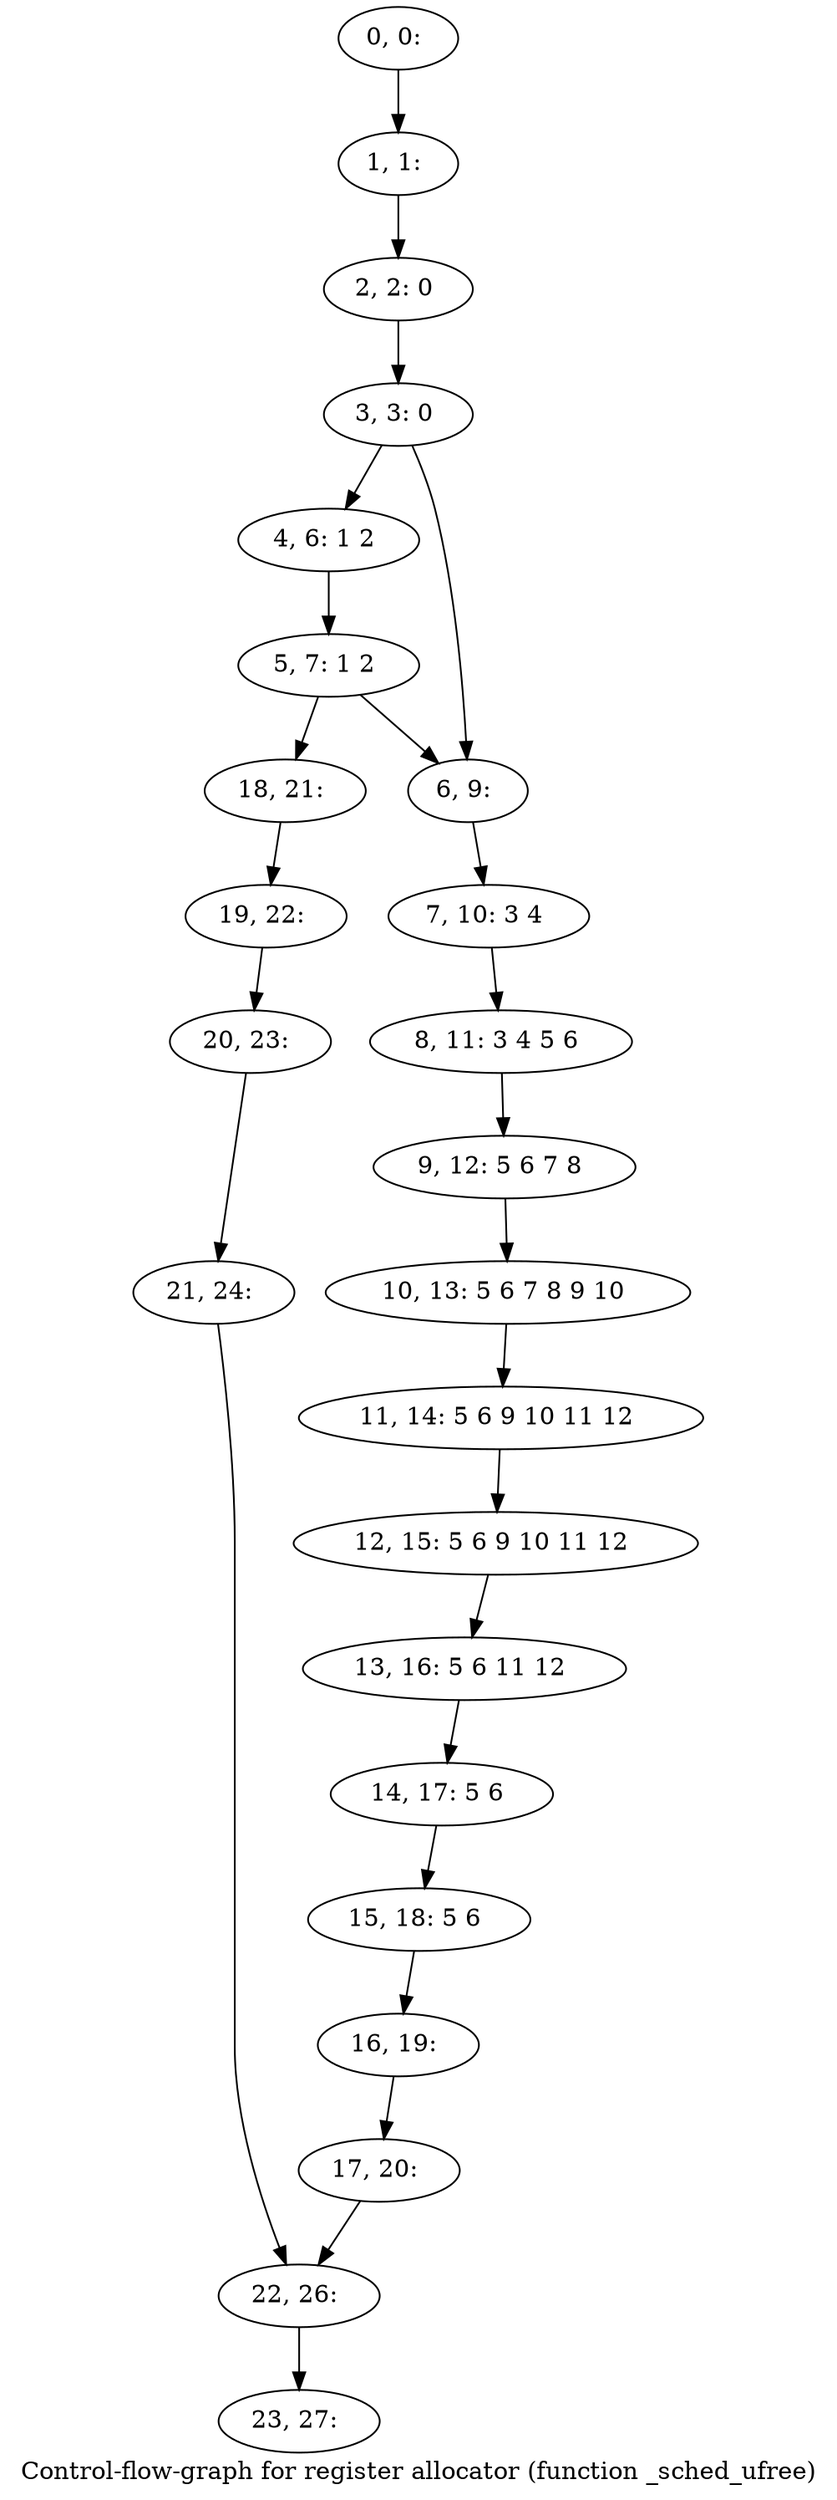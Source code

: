 digraph G {
graph [label="Control-flow-graph for register allocator (function _sched_ufree)"]
0[label="0, 0: "];
1[label="1, 1: "];
2[label="2, 2: 0 "];
3[label="3, 3: 0 "];
4[label="4, 6: 1 2 "];
5[label="5, 7: 1 2 "];
6[label="6, 9: "];
7[label="7, 10: 3 4 "];
8[label="8, 11: 3 4 5 6 "];
9[label="9, 12: 5 6 7 8 "];
10[label="10, 13: 5 6 7 8 9 10 "];
11[label="11, 14: 5 6 9 10 11 12 "];
12[label="12, 15: 5 6 9 10 11 12 "];
13[label="13, 16: 5 6 11 12 "];
14[label="14, 17: 5 6 "];
15[label="15, 18: 5 6 "];
16[label="16, 19: "];
17[label="17, 20: "];
18[label="18, 21: "];
19[label="19, 22: "];
20[label="20, 23: "];
21[label="21, 24: "];
22[label="22, 26: "];
23[label="23, 27: "];
0->1 ;
1->2 ;
2->3 ;
3->4 ;
3->6 ;
4->5 ;
5->6 ;
5->18 ;
6->7 ;
7->8 ;
8->9 ;
9->10 ;
10->11 ;
11->12 ;
12->13 ;
13->14 ;
14->15 ;
15->16 ;
16->17 ;
17->22 ;
18->19 ;
19->20 ;
20->21 ;
21->22 ;
22->23 ;
}
